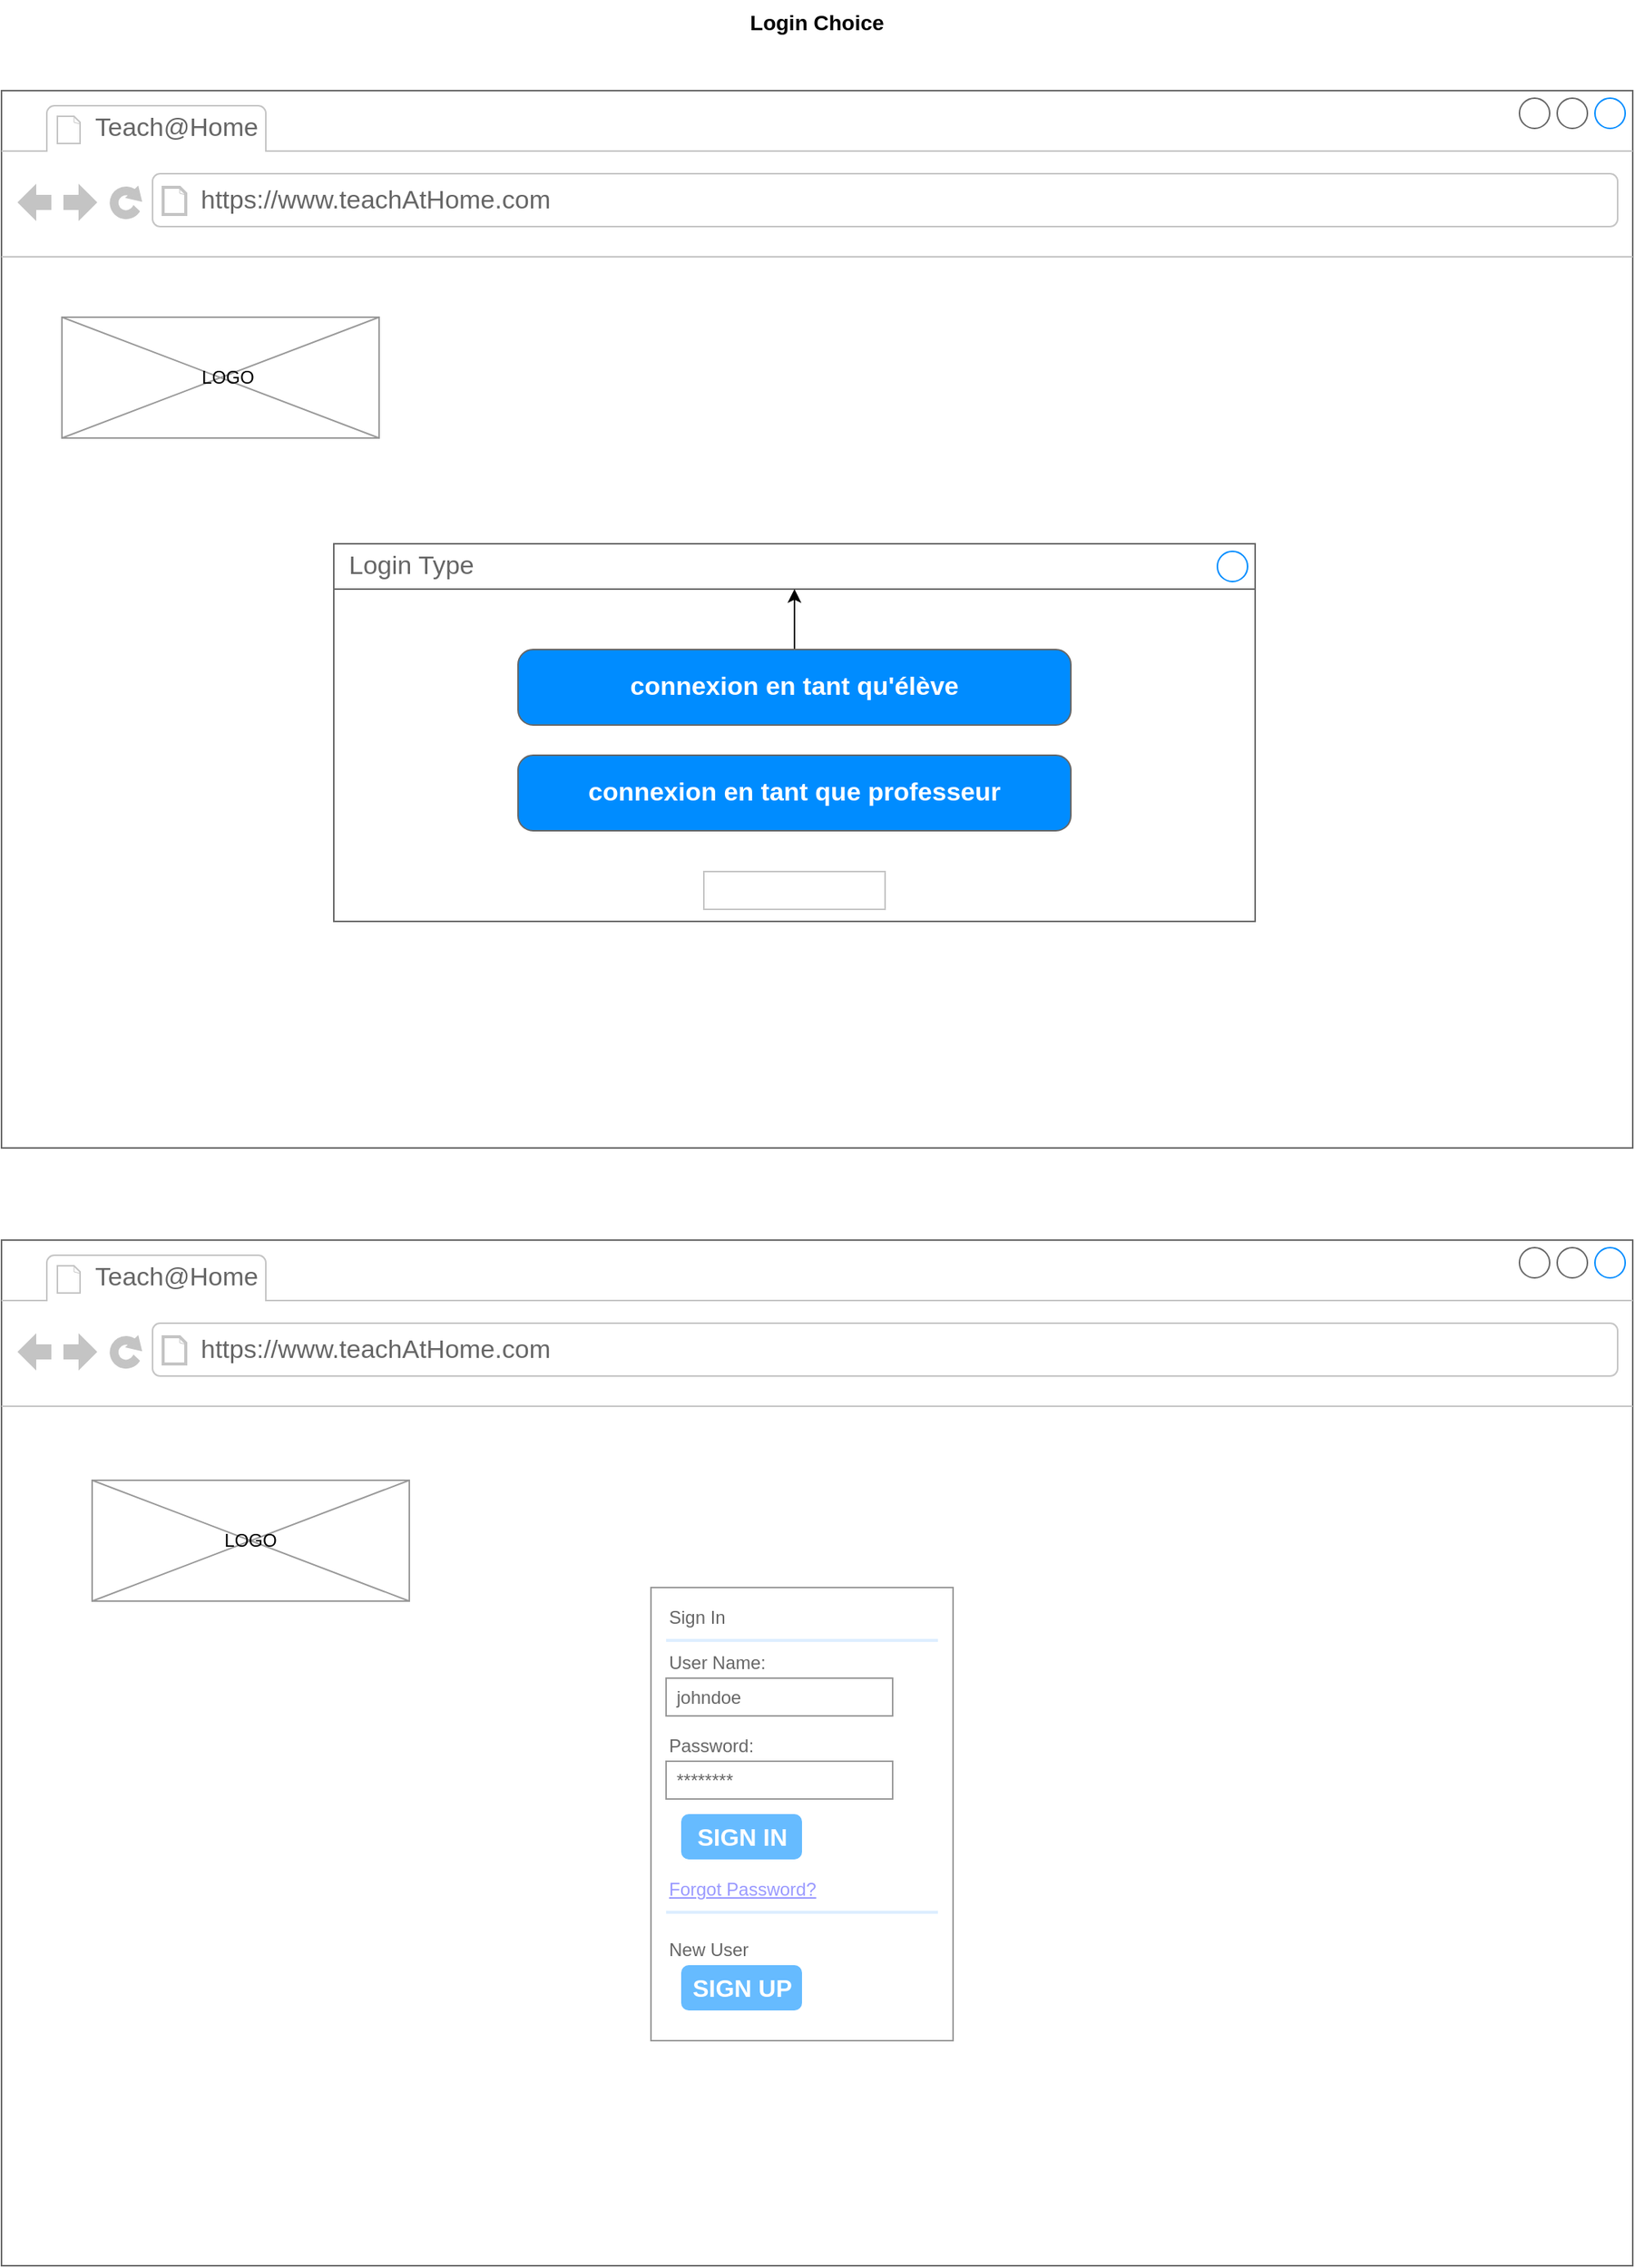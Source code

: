 <mxfile version="21.8.2" type="github">
  <diagram name="Page-1" id="7VhbfdrJlDJMxZoAq6ko">
    <mxGraphModel dx="1434" dy="790" grid="1" gridSize="10" guides="1" tooltips="1" connect="1" arrows="1" fold="1" page="1" pageScale="1" pageWidth="1169" pageHeight="827" math="0" shadow="0">
      <root>
        <mxCell id="0" />
        <mxCell id="1" parent="0" />
        <mxCell id="KMu5VocUdlGMF7wmwmVv-1" value="" style="strokeWidth=1;shadow=0;dashed=0;align=center;html=1;shape=mxgraph.mockup.containers.browserWindow;rSize=0;strokeColor=#666666;strokeColor2=#008cff;strokeColor3=#c4c4c4;mainText=,;recursiveResize=0;" vertex="1" parent="1">
          <mxGeometry x="40" y="100" width="1080" height="700" as="geometry" />
        </mxCell>
        <mxCell id="KMu5VocUdlGMF7wmwmVv-2" value="Teach@Home" style="strokeWidth=1;shadow=0;dashed=0;align=center;html=1;shape=mxgraph.mockup.containers.anchor;fontSize=17;fontColor=#666666;align=left;whiteSpace=wrap;" vertex="1" parent="KMu5VocUdlGMF7wmwmVv-1">
          <mxGeometry x="60" y="12" width="110" height="26" as="geometry" />
        </mxCell>
        <mxCell id="KMu5VocUdlGMF7wmwmVv-3" value="https://www.teachAtHome.com" style="strokeWidth=1;shadow=0;dashed=0;align=center;html=1;shape=mxgraph.mockup.containers.anchor;rSize=0;fontSize=17;fontColor=#666666;align=left;" vertex="1" parent="KMu5VocUdlGMF7wmwmVv-1">
          <mxGeometry x="130" y="60" width="250" height="26" as="geometry" />
        </mxCell>
        <mxCell id="KMu5VocUdlGMF7wmwmVv-17" value="" style="verticalLabelPosition=bottom;shadow=0;dashed=0;align=center;html=1;verticalAlign=top;strokeWidth=1;shape=mxgraph.mockup.graphics.simpleIcon;strokeColor=#999999;" vertex="1" parent="KMu5VocUdlGMF7wmwmVv-1">
          <mxGeometry x="40" y="150" width="210" height="80" as="geometry" />
        </mxCell>
        <mxCell id="KMu5VocUdlGMF7wmwmVv-18" value="LOGO" style="text;html=1;strokeColor=none;fillColor=none;align=center;verticalAlign=middle;whiteSpace=wrap;rounded=0;" vertex="1" parent="KMu5VocUdlGMF7wmwmVv-1">
          <mxGeometry x="120" y="175" width="60" height="30" as="geometry" />
        </mxCell>
        <mxCell id="KMu5VocUdlGMF7wmwmVv-31" value="" style="strokeWidth=1;shadow=0;dashed=0;align=center;html=1;shape=mxgraph.mockup.containers.rrect;rSize=0;strokeColor=#666666;fontColor=#666666;fontSize=17;verticalAlign=top;whiteSpace=wrap;fillColor=#ffffff;spacingTop=32;" vertex="1" parent="KMu5VocUdlGMF7wmwmVv-1">
          <mxGeometry x="220" y="300" width="610" height="250" as="geometry" />
        </mxCell>
        <mxCell id="KMu5VocUdlGMF7wmwmVv-32" value="Login Type" style="strokeWidth=1;shadow=0;dashed=0;align=center;html=1;shape=mxgraph.mockup.containers.rrect;rSize=0;fontSize=17;fontColor=#666666;strokeColor=#666666;align=left;spacingLeft=8;fillColor=#ffffff;resizeWidth=1;whiteSpace=wrap;" vertex="1" parent="KMu5VocUdlGMF7wmwmVv-31">
          <mxGeometry width="610" height="30" relative="1" as="geometry" />
        </mxCell>
        <mxCell id="KMu5VocUdlGMF7wmwmVv-33" value="" style="shape=ellipse;strokeColor=#008cff;resizable=0;fillColor=none;html=1;" vertex="1" parent="KMu5VocUdlGMF7wmwmVv-32">
          <mxGeometry x="1" y="0.5" width="20" height="20" relative="1" as="geometry">
            <mxPoint x="-25" y="-10" as="offset" />
          </mxGeometry>
        </mxCell>
        <mxCell id="KMu5VocUdlGMF7wmwmVv-34" value="" style="strokeWidth=1;shadow=0;dashed=0;align=center;html=1;shape=mxgraph.mockup.containers.rrect;rSize=0;fontSize=16;fontColor=#666666;strokeColor=#c4c4c4;resizable=0;whiteSpace=wrap;fillColor=#ffffff;" vertex="1" parent="KMu5VocUdlGMF7wmwmVv-31">
          <mxGeometry x="0.5" y="1" width="120" height="25" relative="1" as="geometry">
            <mxPoint x="-60" y="-33" as="offset" />
          </mxGeometry>
        </mxCell>
        <mxCell id="KMu5VocUdlGMF7wmwmVv-36" value="" style="edgeStyle=orthogonalEdgeStyle;rounded=0;orthogonalLoop=1;jettySize=auto;html=1;" edge="1" parent="KMu5VocUdlGMF7wmwmVv-31" source="KMu5VocUdlGMF7wmwmVv-35" target="KMu5VocUdlGMF7wmwmVv-32">
          <mxGeometry relative="1" as="geometry" />
        </mxCell>
        <mxCell id="KMu5VocUdlGMF7wmwmVv-35" value="connexion en tant qu&#39;élève" style="strokeWidth=1;shadow=0;dashed=0;align=center;html=1;shape=mxgraph.mockup.buttons.button;strokeColor=#666666;fontColor=#ffffff;mainText=;buttonStyle=round;fontSize=17;fontStyle=1;fillColor=#008cff;whiteSpace=wrap;" vertex="1" parent="KMu5VocUdlGMF7wmwmVv-31">
          <mxGeometry x="122" y="70" width="366" height="50" as="geometry" />
        </mxCell>
        <mxCell id="KMu5VocUdlGMF7wmwmVv-37" value="connexion en tant que professeur" style="strokeWidth=1;shadow=0;dashed=0;align=center;html=1;shape=mxgraph.mockup.buttons.button;strokeColor=#666666;fontColor=#ffffff;mainText=;buttonStyle=round;fontSize=17;fontStyle=1;fillColor=#008cff;whiteSpace=wrap;" vertex="1" parent="KMu5VocUdlGMF7wmwmVv-31">
          <mxGeometry x="122" y="140" width="366" height="50" as="geometry" />
        </mxCell>
        <mxCell id="KMu5VocUdlGMF7wmwmVv-4" value="Login Choice" style="text;html=1;strokeColor=none;fillColor=none;align=center;verticalAlign=middle;whiteSpace=wrap;rounded=0;fontStyle=1;fontSize=14;" vertex="1" parent="1">
          <mxGeometry x="40" y="40" width="1080" height="30" as="geometry" />
        </mxCell>
        <mxCell id="KMu5VocUdlGMF7wmwmVv-19" value="" style="strokeWidth=1;shadow=0;dashed=0;align=center;html=1;shape=mxgraph.mockup.containers.browserWindow;rSize=0;strokeColor=#666666;strokeColor2=#008cff;strokeColor3=#c4c4c4;mainText=,;recursiveResize=0;" vertex="1" parent="1">
          <mxGeometry x="40" y="861" width="1080" height="679" as="geometry" />
        </mxCell>
        <mxCell id="KMu5VocUdlGMF7wmwmVv-20" value="Teach@Home" style="strokeWidth=1;shadow=0;dashed=0;align=center;html=1;shape=mxgraph.mockup.containers.anchor;fontSize=17;fontColor=#666666;align=left;whiteSpace=wrap;" vertex="1" parent="KMu5VocUdlGMF7wmwmVv-19">
          <mxGeometry x="60" y="12" width="110" height="26" as="geometry" />
        </mxCell>
        <mxCell id="KMu5VocUdlGMF7wmwmVv-21" value="https://www.teachAtHome.com" style="strokeWidth=1;shadow=0;dashed=0;align=center;html=1;shape=mxgraph.mockup.containers.anchor;rSize=0;fontSize=17;fontColor=#666666;align=left;" vertex="1" parent="KMu5VocUdlGMF7wmwmVv-19">
          <mxGeometry x="130" y="60" width="250" height="26" as="geometry" />
        </mxCell>
        <mxCell id="KMu5VocUdlGMF7wmwmVv-5" value="" style="strokeWidth=1;shadow=0;dashed=0;align=center;html=1;shape=mxgraph.mockup.forms.rrect;rSize=0;strokeColor=#999999;fillColor=#ffffff;" vertex="1" parent="KMu5VocUdlGMF7wmwmVv-19">
          <mxGeometry x="430" y="230" width="200" height="300" as="geometry" />
        </mxCell>
        <mxCell id="KMu5VocUdlGMF7wmwmVv-6" value="Sign In" style="strokeWidth=1;shadow=0;dashed=0;align=center;html=1;shape=mxgraph.mockup.forms.anchor;fontSize=12;fontColor=#666666;align=left;resizeWidth=1;spacingLeft=0;" vertex="1" parent="KMu5VocUdlGMF7wmwmVv-5">
          <mxGeometry width="100" height="20" relative="1" as="geometry">
            <mxPoint x="10" y="10" as="offset" />
          </mxGeometry>
        </mxCell>
        <mxCell id="KMu5VocUdlGMF7wmwmVv-7" value="" style="shape=line;strokeColor=#ddeeff;strokeWidth=2;html=1;resizeWidth=1;" vertex="1" parent="KMu5VocUdlGMF7wmwmVv-5">
          <mxGeometry width="180" height="10" relative="1" as="geometry">
            <mxPoint x="10" y="30" as="offset" />
          </mxGeometry>
        </mxCell>
        <mxCell id="KMu5VocUdlGMF7wmwmVv-8" value="User Name:" style="strokeWidth=1;shadow=0;dashed=0;align=center;html=1;shape=mxgraph.mockup.forms.anchor;fontSize=12;fontColor=#666666;align=left;resizeWidth=1;spacingLeft=0;" vertex="1" parent="KMu5VocUdlGMF7wmwmVv-5">
          <mxGeometry width="100" height="20" relative="1" as="geometry">
            <mxPoint x="10" y="40" as="offset" />
          </mxGeometry>
        </mxCell>
        <mxCell id="KMu5VocUdlGMF7wmwmVv-9" value="johndoe" style="strokeWidth=1;shadow=0;dashed=0;align=center;html=1;shape=mxgraph.mockup.forms.rrect;rSize=0;strokeColor=#999999;fontColor=#666666;align=left;spacingLeft=5;resizeWidth=1;" vertex="1" parent="KMu5VocUdlGMF7wmwmVv-5">
          <mxGeometry width="150" height="25" relative="1" as="geometry">
            <mxPoint x="10" y="60" as="offset" />
          </mxGeometry>
        </mxCell>
        <mxCell id="KMu5VocUdlGMF7wmwmVv-10" value="Password:" style="strokeWidth=1;shadow=0;dashed=0;align=center;html=1;shape=mxgraph.mockup.forms.anchor;fontSize=12;fontColor=#666666;align=left;resizeWidth=1;spacingLeft=0;" vertex="1" parent="KMu5VocUdlGMF7wmwmVv-5">
          <mxGeometry width="100" height="20" relative="1" as="geometry">
            <mxPoint x="10" y="95" as="offset" />
          </mxGeometry>
        </mxCell>
        <mxCell id="KMu5VocUdlGMF7wmwmVv-11" value="********" style="strokeWidth=1;shadow=0;dashed=0;align=center;html=1;shape=mxgraph.mockup.forms.rrect;rSize=0;strokeColor=#999999;fontColor=#666666;align=left;spacingLeft=5;resizeWidth=1;" vertex="1" parent="KMu5VocUdlGMF7wmwmVv-5">
          <mxGeometry width="150" height="25" relative="1" as="geometry">
            <mxPoint x="10" y="115" as="offset" />
          </mxGeometry>
        </mxCell>
        <mxCell id="KMu5VocUdlGMF7wmwmVv-12" value="SIGN IN" style="strokeWidth=1;shadow=0;dashed=0;align=center;html=1;shape=mxgraph.mockup.forms.rrect;rSize=5;strokeColor=none;fontColor=#ffffff;fillColor=#66bbff;fontSize=16;fontStyle=1;" vertex="1" parent="KMu5VocUdlGMF7wmwmVv-5">
          <mxGeometry y="1" width="80" height="30" relative="1" as="geometry">
            <mxPoint x="20" y="-150" as="offset" />
          </mxGeometry>
        </mxCell>
        <mxCell id="KMu5VocUdlGMF7wmwmVv-13" value="Forgot Password?" style="strokeWidth=1;shadow=0;dashed=0;align=center;html=1;shape=mxgraph.mockup.forms.anchor;fontSize=12;fontColor=#9999ff;align=left;spacingLeft=0;fontStyle=4;resizeWidth=1;" vertex="1" parent="KMu5VocUdlGMF7wmwmVv-5">
          <mxGeometry y="1" width="150" height="20" relative="1" as="geometry">
            <mxPoint x="10" y="-110" as="offset" />
          </mxGeometry>
        </mxCell>
        <mxCell id="KMu5VocUdlGMF7wmwmVv-14" value="" style="shape=line;strokeColor=#ddeeff;strokeWidth=2;html=1;resizeWidth=1;" vertex="1" parent="KMu5VocUdlGMF7wmwmVv-5">
          <mxGeometry y="1" width="180" height="10" relative="1" as="geometry">
            <mxPoint x="10" y="-90" as="offset" />
          </mxGeometry>
        </mxCell>
        <mxCell id="KMu5VocUdlGMF7wmwmVv-15" value="New User" style="strokeWidth=1;shadow=0;dashed=0;align=center;html=1;shape=mxgraph.mockup.forms.anchor;fontSize=12;fontColor=#666666;align=left;spacingLeft=0;resizeWidth=1;" vertex="1" parent="KMu5VocUdlGMF7wmwmVv-5">
          <mxGeometry y="1" width="150" height="20" relative="1" as="geometry">
            <mxPoint x="10" y="-70" as="offset" />
          </mxGeometry>
        </mxCell>
        <mxCell id="KMu5VocUdlGMF7wmwmVv-16" value="SIGN UP" style="strokeWidth=1;shadow=0;dashed=0;align=center;html=1;shape=mxgraph.mockup.forms.rrect;rSize=5;strokeColor=none;fontColor=#ffffff;fillColor=#66bbff;fontSize=16;fontStyle=1;" vertex="1" parent="KMu5VocUdlGMF7wmwmVv-5">
          <mxGeometry y="1" width="80" height="30" relative="1" as="geometry">
            <mxPoint x="20" y="-50" as="offset" />
          </mxGeometry>
        </mxCell>
        <mxCell id="KMu5VocUdlGMF7wmwmVv-22" value="" style="verticalLabelPosition=bottom;shadow=0;dashed=0;align=center;html=1;verticalAlign=top;strokeWidth=1;shape=mxgraph.mockup.graphics.simpleIcon;strokeColor=#999999;" vertex="1" parent="KMu5VocUdlGMF7wmwmVv-19">
          <mxGeometry x="60" y="159" width="210" height="80" as="geometry" />
        </mxCell>
        <mxCell id="KMu5VocUdlGMF7wmwmVv-39" value="LOGO" style="text;html=1;strokeColor=none;fillColor=none;align=center;verticalAlign=middle;whiteSpace=wrap;rounded=0;" vertex="1" parent="KMu5VocUdlGMF7wmwmVv-19">
          <mxGeometry x="135" y="184" width="60" height="30" as="geometry" />
        </mxCell>
      </root>
    </mxGraphModel>
  </diagram>
</mxfile>
